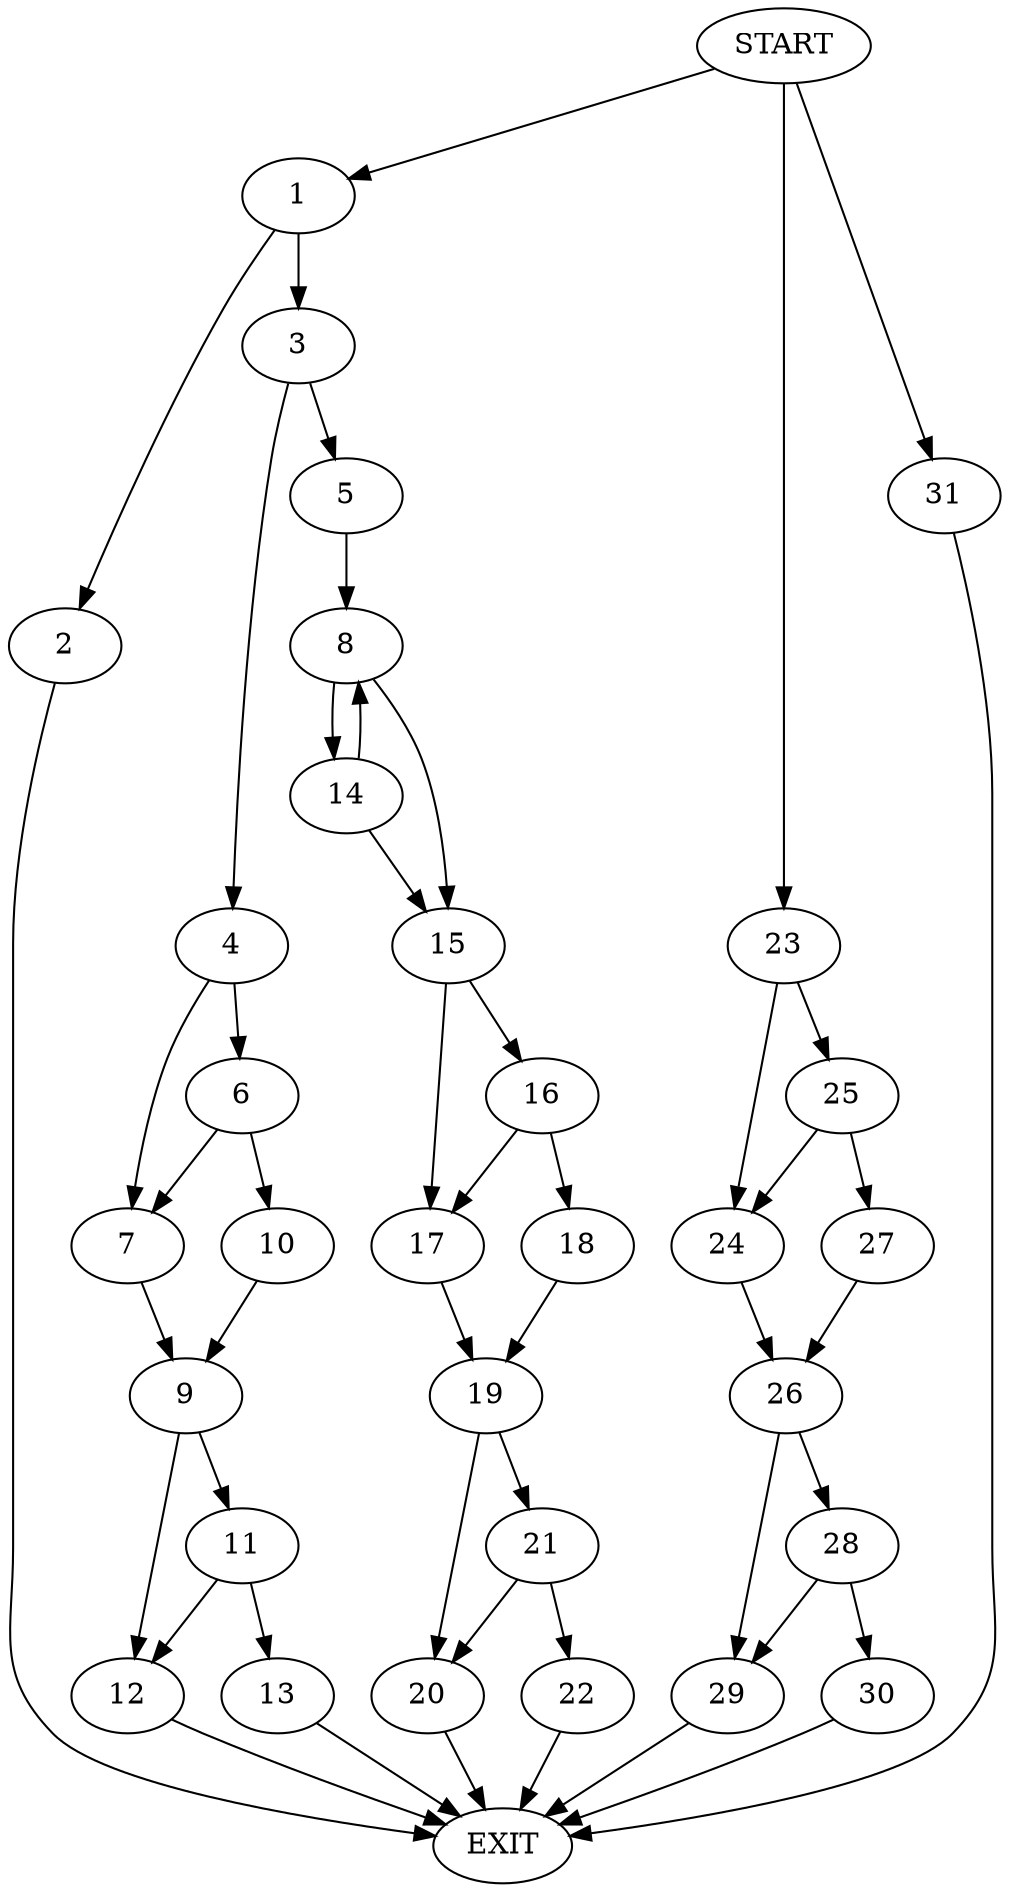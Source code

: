 digraph {
0 [label="START"]
32 [label="EXIT"]
0 -> 1
1 -> 2
1 -> 3
3 -> 4
3 -> 5
2 -> 32
4 -> 6
4 -> 7
5 -> 8
7 -> 9
6 -> 10
6 -> 7
10 -> 9
9 -> 11
9 -> 12
12 -> 32
11 -> 13
11 -> 12
13 -> 32
8 -> 14
8 -> 15
15 -> 16
15 -> 17
14 -> 8
14 -> 15
16 -> 18
16 -> 17
17 -> 19
18 -> 19
19 -> 20
19 -> 21
20 -> 32
21 -> 22
21 -> 20
22 -> 32
0 -> 23
23 -> 24
23 -> 25
24 -> 26
25 -> 24
25 -> 27
27 -> 26
26 -> 28
26 -> 29
28 -> 29
28 -> 30
29 -> 32
30 -> 32
0 -> 31
31 -> 32
}
